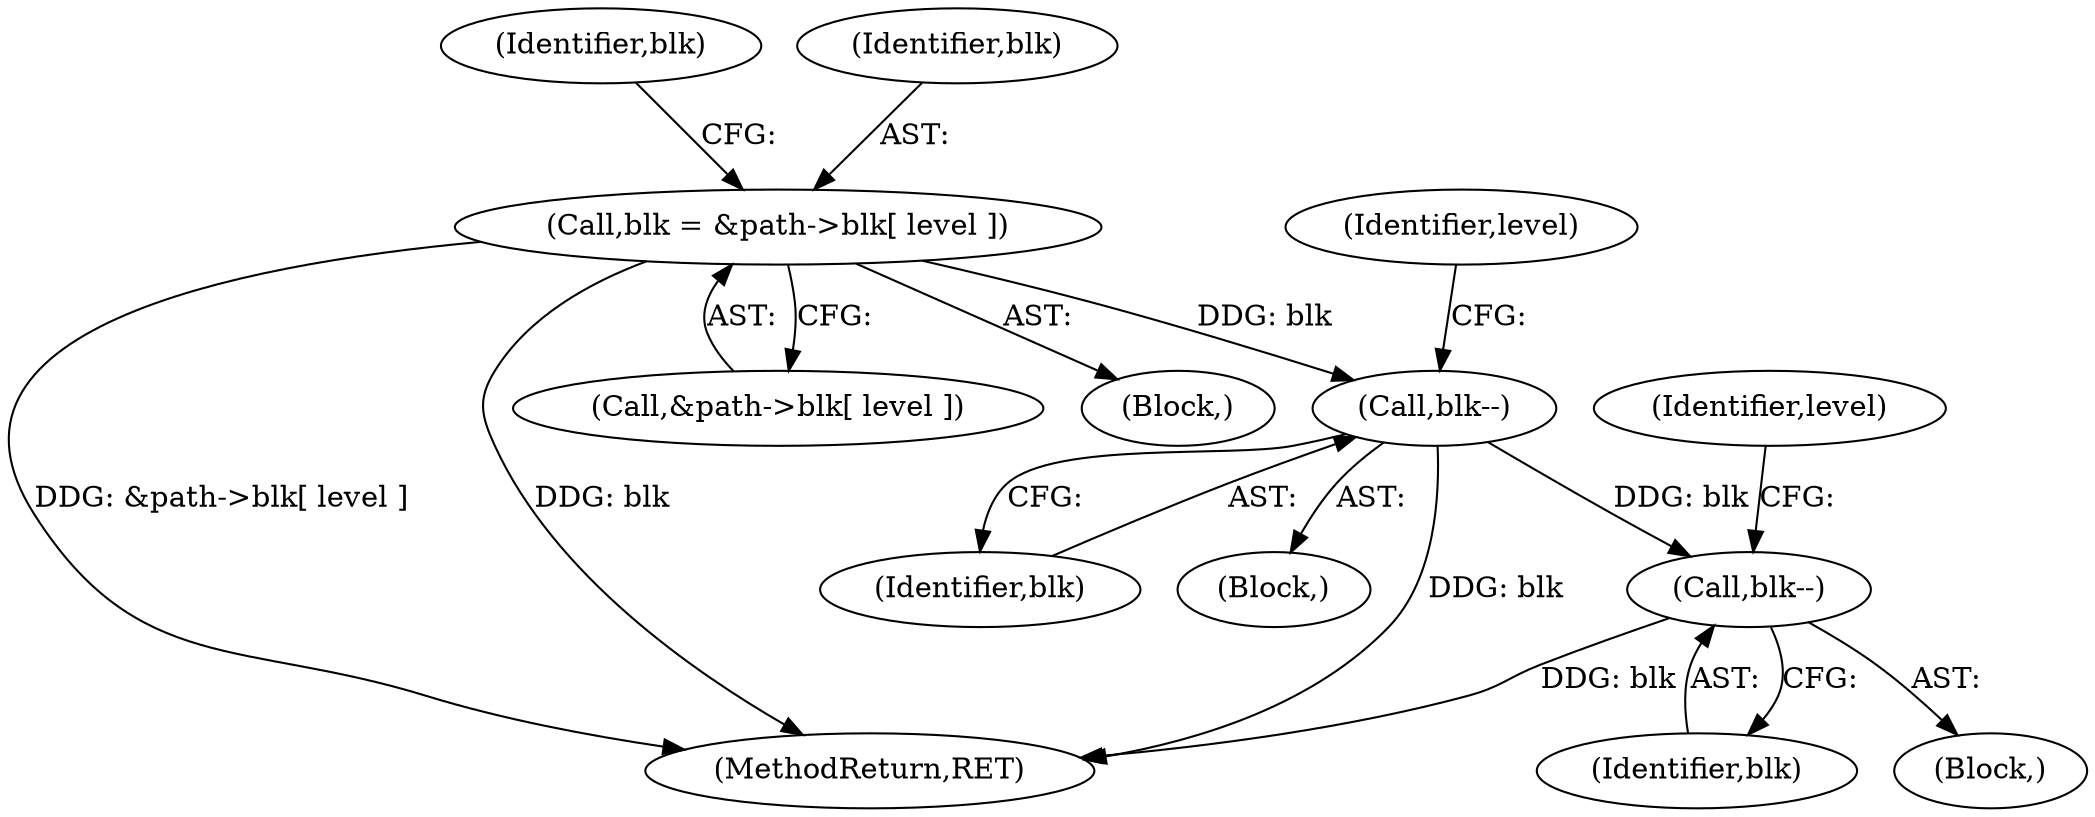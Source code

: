 digraph "0_linux_c88547a8119e3b581318ab65e9b72f27f23e641d@pointer" {
"1000194" [label="(Call,blk--)"];
"1000132" [label="(Call,blk = &path->blk[ level ])"];
"1000202" [label="(Call,blk--)"];
"1000193" [label="(Block,)"];
"1000197" [label="(Identifier,level)"];
"1000282" [label="(MethodReturn,RET)"];
"1000203" [label="(Identifier,blk)"];
"1000134" [label="(Call,&path->blk[ level ])"];
"1000201" [label="(Block,)"];
"1000132" [label="(Call,blk = &path->blk[ level ])"];
"1000205" [label="(Identifier,level)"];
"1000195" [label="(Identifier,blk)"];
"1000142" [label="(Identifier,blk)"];
"1000133" [label="(Identifier,blk)"];
"1000202" [label="(Call,blk--)"];
"1000103" [label="(Block,)"];
"1000194" [label="(Call,blk--)"];
"1000194" -> "1000193"  [label="AST: "];
"1000194" -> "1000195"  [label="CFG: "];
"1000195" -> "1000194"  [label="AST: "];
"1000197" -> "1000194"  [label="CFG: "];
"1000194" -> "1000282"  [label="DDG: blk"];
"1000132" -> "1000194"  [label="DDG: blk"];
"1000194" -> "1000202"  [label="DDG: blk"];
"1000132" -> "1000103"  [label="AST: "];
"1000132" -> "1000134"  [label="CFG: "];
"1000133" -> "1000132"  [label="AST: "];
"1000134" -> "1000132"  [label="AST: "];
"1000142" -> "1000132"  [label="CFG: "];
"1000132" -> "1000282"  [label="DDG: &path->blk[ level ]"];
"1000132" -> "1000282"  [label="DDG: blk"];
"1000202" -> "1000201"  [label="AST: "];
"1000202" -> "1000203"  [label="CFG: "];
"1000203" -> "1000202"  [label="AST: "];
"1000205" -> "1000202"  [label="CFG: "];
"1000202" -> "1000282"  [label="DDG: blk"];
}
